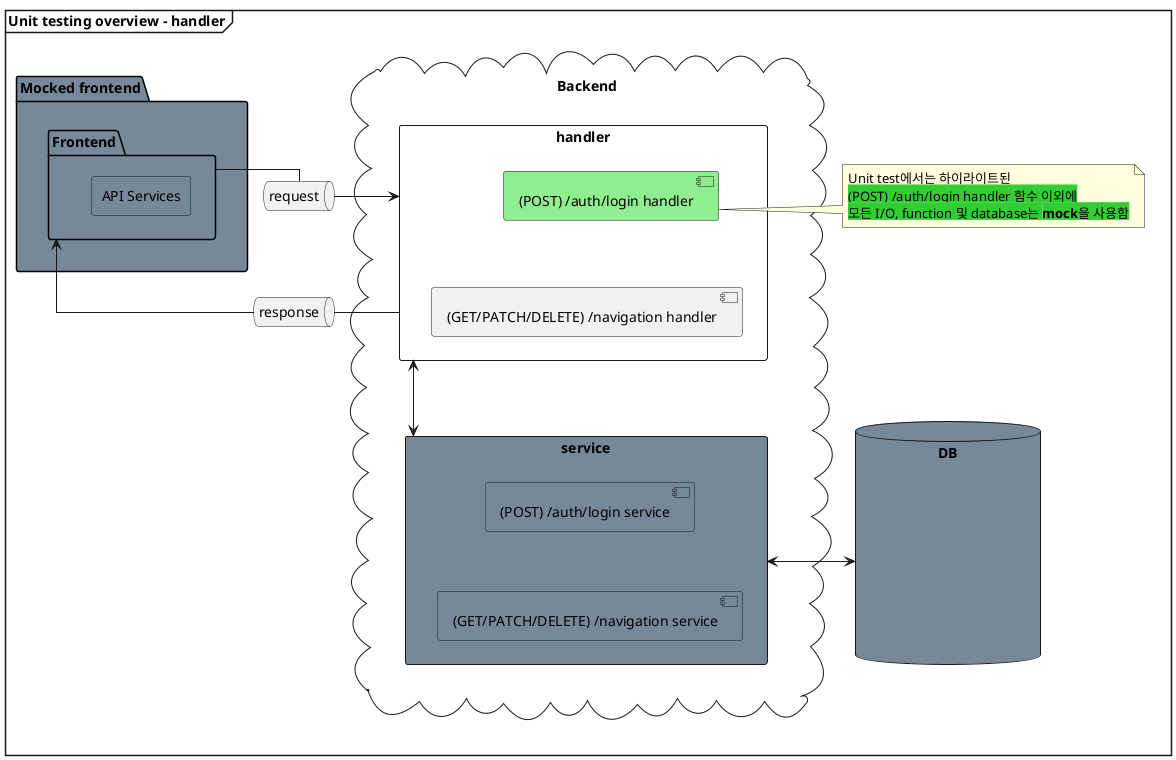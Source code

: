 @startuml 2_unit_test_overview
mainframe **Unit testing overview - handler**
hide stereotype

skinparam linetype ortho
skinparam <<transparent>> {
  ComponentStyle rectangle
  ComponentFontColor transparent
  ComponentBackgroundColor transparent
  ComponentBorderColor transparent
}

skinparam <<mocked>> {
  PackageBackgroundColor LightSlateGray
  RectangleBackgroundColor LightSlateGray
  DatabaseBackgroundColor LightSlateGray
  ComponentBackgroundColor LightSlateGray 
}

skinparam component {
  BackgroundColor<<focused>> LightGreen
}


skinparam DefaultTextAlignment left

package "Mocked frontend" <<mocked>> AS mocked_frontend {
  package Frontend <<mocked>> {
    rectangle "API Services" <<mocked>> AS api_services 
  }

}
  queue "request"
  queue "response"

cloud Backend {
  rectangle handler {
    component "(POST) /auth/login handler" <<focused>> AS login_handler
    component "(GET/PATCH/DELETE) /navigation handler" AS nav_handler

    login_handler -down[hidden]- nav_handler
  }
  rectangle service <<mocked>> {
    component "(POST) /auth/login service" <<mocked>> AS login_service
    component "(GET/PATCH/DELETE) /navigation service" <<mocked>> AS nav_service

    login_service -down[hidden]- nav_service
  }
}

database DB <<mocked>> {
  component trasparent1 <<transparent>>
  component transparent2 <<transparent>>

  trasparent1 -down[hidden]- transparent2
}

request -down[hidden]- response

Frontend - request
handler <- request

Frontend <- response
handler -right- response

Frontend -right[hidden]- Backend
Backend -right[hidden]- DB
service <-right-> DB

handler <----> service

note right of login_handler
  Unit test에서는 하이라이트된
  <back:limegreen>(POST) /auth/login handler 함수 이외에
  <back:limegreen>모든 I/O, function 및 database는 **mock**을 사용함
end note

@enduml